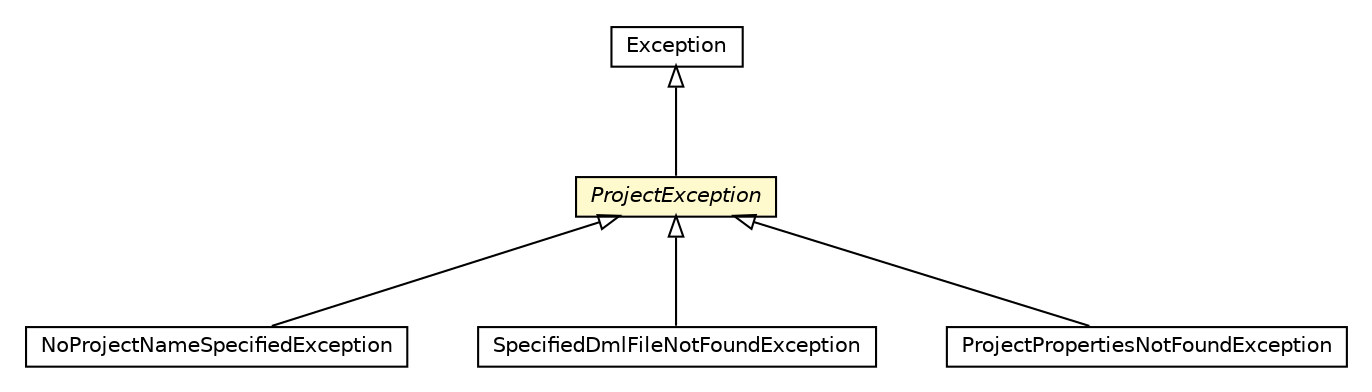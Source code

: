 #!/usr/local/bin/dot
#
# Class diagram 
# Generated by UMLGraph version 5.1 (http://www.umlgraph.org/)
#

digraph G {
	edge [fontname="Helvetica",fontsize=10,labelfontname="Helvetica",labelfontsize=10];
	node [fontname="Helvetica",fontsize=10,shape=plaintext];
	nodesep=0.25;
	ranksep=0.5;
	// pt.ist.fenixframework.core.exception.NoProjectNameSpecifiedException
	c13678 [label=<<table title="pt.ist.fenixframework.core.exception.NoProjectNameSpecifiedException" border="0" cellborder="1" cellspacing="0" cellpadding="2" port="p" href="./NoProjectNameSpecifiedException.html">
		<tr><td><table border="0" cellspacing="0" cellpadding="1">
<tr><td align="center" balign="center"> NoProjectNameSpecifiedException </td></tr>
		</table></td></tr>
		</table>>, fontname="Helvetica", fontcolor="black", fontsize=10.0];
	// pt.ist.fenixframework.core.exception.ProjectException
	c13679 [label=<<table title="pt.ist.fenixframework.core.exception.ProjectException" border="0" cellborder="1" cellspacing="0" cellpadding="2" port="p" bgcolor="lemonChiffon" href="./ProjectException.html">
		<tr><td><table border="0" cellspacing="0" cellpadding="1">
<tr><td align="center" balign="center"><font face="Helvetica-Oblique"> ProjectException </font></td></tr>
		</table></td></tr>
		</table>>, fontname="Helvetica", fontcolor="black", fontsize=10.0];
	// pt.ist.fenixframework.core.exception.SpecifiedDmlFileNotFoundException
	c13680 [label=<<table title="pt.ist.fenixframework.core.exception.SpecifiedDmlFileNotFoundException" border="0" cellborder="1" cellspacing="0" cellpadding="2" port="p" href="./SpecifiedDmlFileNotFoundException.html">
		<tr><td><table border="0" cellspacing="0" cellpadding="1">
<tr><td align="center" balign="center"> SpecifiedDmlFileNotFoundException </td></tr>
		</table></td></tr>
		</table>>, fontname="Helvetica", fontcolor="black", fontsize=10.0];
	// pt.ist.fenixframework.core.exception.ProjectPropertiesNotFoundException
	c13681 [label=<<table title="pt.ist.fenixframework.core.exception.ProjectPropertiesNotFoundException" border="0" cellborder="1" cellspacing="0" cellpadding="2" port="p" href="./ProjectPropertiesNotFoundException.html">
		<tr><td><table border="0" cellspacing="0" cellpadding="1">
<tr><td align="center" balign="center"> ProjectPropertiesNotFoundException </td></tr>
		</table></td></tr>
		</table>>, fontname="Helvetica", fontcolor="black", fontsize=10.0];
	//pt.ist.fenixframework.core.exception.NoProjectNameSpecifiedException extends pt.ist.fenixframework.core.exception.ProjectException
	c13679:p -> c13678:p [dir=back,arrowtail=empty];
	//pt.ist.fenixframework.core.exception.ProjectException extends java.lang.Exception
	c13895:p -> c13679:p [dir=back,arrowtail=empty];
	//pt.ist.fenixframework.core.exception.SpecifiedDmlFileNotFoundException extends pt.ist.fenixframework.core.exception.ProjectException
	c13679:p -> c13680:p [dir=back,arrowtail=empty];
	//pt.ist.fenixframework.core.exception.ProjectPropertiesNotFoundException extends pt.ist.fenixframework.core.exception.ProjectException
	c13679:p -> c13681:p [dir=back,arrowtail=empty];
	// java.lang.Exception
	c13895 [label=<<table title="java.lang.Exception" border="0" cellborder="1" cellspacing="0" cellpadding="2" port="p" href="http://java.sun.com/j2se/1.4.2/docs/api/java/lang/Exception.html">
		<tr><td><table border="0" cellspacing="0" cellpadding="1">
<tr><td align="center" balign="center"> Exception </td></tr>
		</table></td></tr>
		</table>>, fontname="Helvetica", fontcolor="black", fontsize=10.0];
}

